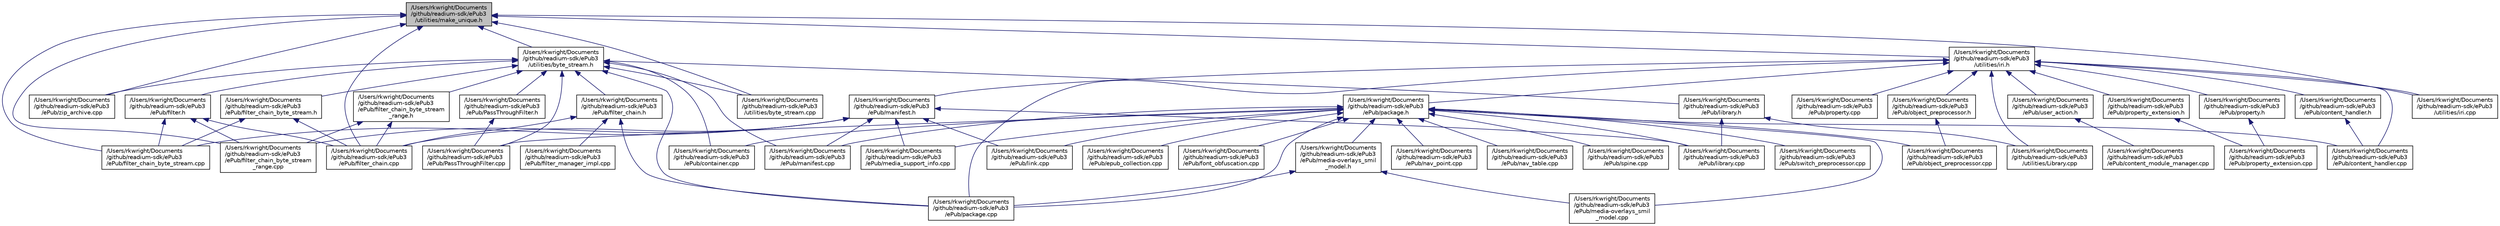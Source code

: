 digraph "/Users/rkwright/Documents/github/readium-sdk/ePub3/utilities/make_unique.h"
{
  edge [fontname="Helvetica",fontsize="10",labelfontname="Helvetica",labelfontsize="10"];
  node [fontname="Helvetica",fontsize="10",shape=record];
  Node1 [label="/Users/rkwright/Documents\l/github/readium-sdk/ePub3\l/utilities/make_unique.h",height=0.2,width=0.4,color="black", fillcolor="grey75", style="filled" fontcolor="black"];
  Node1 -> Node2 [dir="back",color="midnightblue",fontsize="10",style="solid",fontname="Helvetica"];
  Node2 [label="/Users/rkwright/Documents\l/github/readium-sdk/ePub3\l/ePub/filter_chain.cpp",height=0.2,width=0.4,color="black", fillcolor="white", style="filled",URL="$filter__chain_8cpp.xhtml"];
  Node1 -> Node3 [dir="back",color="midnightblue",fontsize="10",style="solid",fontname="Helvetica"];
  Node3 [label="/Users/rkwright/Documents\l/github/readium-sdk/ePub3\l/ePub/filter_chain_byte_stream.cpp",height=0.2,width=0.4,color="black", fillcolor="white", style="filled",URL="$filter__chain__byte__stream_8cpp.xhtml"];
  Node1 -> Node4 [dir="back",color="midnightblue",fontsize="10",style="solid",fontname="Helvetica"];
  Node4 [label="/Users/rkwright/Documents\l/github/readium-sdk/ePub3\l/ePub/filter_chain_byte_stream\l_range.cpp",height=0.2,width=0.4,color="black", fillcolor="white", style="filled",URL="$filter__chain__byte__stream__range_8cpp.xhtml"];
  Node1 -> Node5 [dir="back",color="midnightblue",fontsize="10",style="solid",fontname="Helvetica"];
  Node5 [label="/Users/rkwright/Documents\l/github/readium-sdk/ePub3\l/ePub/zip_archive.cpp",height=0.2,width=0.4,color="black", fillcolor="white", style="filled",URL="$zip__archive_8cpp.xhtml"];
  Node1 -> Node6 [dir="back",color="midnightblue",fontsize="10",style="solid",fontname="Helvetica"];
  Node6 [label="/Users/rkwright/Documents\l/github/readium-sdk/ePub3\l/utilities/byte_stream.h",height=0.2,width=0.4,color="black", fillcolor="white", style="filled",URL="$byte__stream_8h.xhtml"];
  Node6 -> Node7 [dir="back",color="midnightblue",fontsize="10",style="solid",fontname="Helvetica"];
  Node7 [label="/Users/rkwright/Documents\l/github/readium-sdk/ePub3\l/ePub/container.cpp",height=0.2,width=0.4,color="black", fillcolor="white", style="filled",URL="$container_8cpp.xhtml"];
  Node6 -> Node8 [dir="back",color="midnightblue",fontsize="10",style="solid",fontname="Helvetica"];
  Node8 [label="/Users/rkwright/Documents\l/github/readium-sdk/ePub3\l/ePub/filter.h",height=0.2,width=0.4,color="black", fillcolor="white", style="filled",URL="$filter_8h.xhtml"];
  Node8 -> Node2 [dir="back",color="midnightblue",fontsize="10",style="solid",fontname="Helvetica"];
  Node8 -> Node3 [dir="back",color="midnightblue",fontsize="10",style="solid",fontname="Helvetica"];
  Node8 -> Node4 [dir="back",color="midnightblue",fontsize="10",style="solid",fontname="Helvetica"];
  Node6 -> Node9 [dir="back",color="midnightblue",fontsize="10",style="solid",fontname="Helvetica"];
  Node9 [label="/Users/rkwright/Documents\l/github/readium-sdk/ePub3\l/ePub/filter_chain.h",height=0.2,width=0.4,color="black", fillcolor="white", style="filled",URL="$filter__chain_8h.xhtml"];
  Node9 -> Node2 [dir="back",color="midnightblue",fontsize="10",style="solid",fontname="Helvetica"];
  Node9 -> Node10 [dir="back",color="midnightblue",fontsize="10",style="solid",fontname="Helvetica"];
  Node10 [label="/Users/rkwright/Documents\l/github/readium-sdk/ePub3\l/ePub/filter_manager_impl.cpp",height=0.2,width=0.4,color="black", fillcolor="white", style="filled",URL="$filter__manager__impl_8cpp.xhtml"];
  Node9 -> Node11 [dir="back",color="midnightblue",fontsize="10",style="solid",fontname="Helvetica"];
  Node11 [label="/Users/rkwright/Documents\l/github/readium-sdk/ePub3\l/ePub/package.cpp",height=0.2,width=0.4,color="black", fillcolor="white", style="filled",URL="$package_8cpp.xhtml"];
  Node6 -> Node12 [dir="back",color="midnightblue",fontsize="10",style="solid",fontname="Helvetica"];
  Node12 [label="/Users/rkwright/Documents\l/github/readium-sdk/ePub3\l/ePub/filter_chain_byte_stream.h",height=0.2,width=0.4,color="black", fillcolor="white", style="filled",URL="$filter__chain__byte__stream_8h.xhtml"];
  Node12 -> Node2 [dir="back",color="midnightblue",fontsize="10",style="solid",fontname="Helvetica"];
  Node12 -> Node3 [dir="back",color="midnightblue",fontsize="10",style="solid",fontname="Helvetica"];
  Node6 -> Node13 [dir="back",color="midnightblue",fontsize="10",style="solid",fontname="Helvetica"];
  Node13 [label="/Users/rkwright/Documents\l/github/readium-sdk/ePub3\l/ePub/filter_chain_byte_stream\l_range.h",height=0.2,width=0.4,color="black", fillcolor="white", style="filled",URL="$filter__chain__byte__stream__range_8h.xhtml"];
  Node13 -> Node2 [dir="back",color="midnightblue",fontsize="10",style="solid",fontname="Helvetica"];
  Node13 -> Node4 [dir="back",color="midnightblue",fontsize="10",style="solid",fontname="Helvetica"];
  Node6 -> Node14 [dir="back",color="midnightblue",fontsize="10",style="solid",fontname="Helvetica"];
  Node14 [label="/Users/rkwright/Documents\l/github/readium-sdk/ePub3\l/ePub/library.h",height=0.2,width=0.4,color="black", fillcolor="white", style="filled",URL="$library_8h.xhtml"];
  Node14 -> Node15 [dir="back",color="midnightblue",fontsize="10",style="solid",fontname="Helvetica"];
  Node15 [label="/Users/rkwright/Documents\l/github/readium-sdk/ePub3\l/ePub/library.cpp",height=0.2,width=0.4,color="black", fillcolor="white", style="filled",URL="$e_pub_2library_8cpp.xhtml"];
  Node14 -> Node16 [dir="back",color="midnightblue",fontsize="10",style="solid",fontname="Helvetica"];
  Node16 [label="/Users/rkwright/Documents\l/github/readium-sdk/ePub3\l/utilities/Library.cpp",height=0.2,width=0.4,color="black", fillcolor="white", style="filled",URL="$utilities_2library_8cpp.xhtml"];
  Node6 -> Node17 [dir="back",color="midnightblue",fontsize="10",style="solid",fontname="Helvetica"];
  Node17 [label="/Users/rkwright/Documents\l/github/readium-sdk/ePub3\l/ePub/manifest.cpp",height=0.2,width=0.4,color="black", fillcolor="white", style="filled",URL="$manifest_8cpp.xhtml"];
  Node6 -> Node11 [dir="back",color="midnightblue",fontsize="10",style="solid",fontname="Helvetica"];
  Node6 -> Node18 [dir="back",color="midnightblue",fontsize="10",style="solid",fontname="Helvetica"];
  Node18 [label="/Users/rkwright/Documents\l/github/readium-sdk/ePub3\l/ePub/PassThroughFilter.h",height=0.2,width=0.4,color="black", fillcolor="white", style="filled",URL="$_pass_through_filter_8h.xhtml"];
  Node18 -> Node19 [dir="back",color="midnightblue",fontsize="10",style="solid",fontname="Helvetica"];
  Node19 [label="/Users/rkwright/Documents\l/github/readium-sdk/ePub3\l/ePub/PassThroughFilter.cpp",height=0.2,width=0.4,color="black", fillcolor="white", style="filled",URL="$_pass_through_filter_8cpp.xhtml"];
  Node6 -> Node19 [dir="back",color="midnightblue",fontsize="10",style="solid",fontname="Helvetica"];
  Node6 -> Node5 [dir="back",color="midnightblue",fontsize="10",style="solid",fontname="Helvetica"];
  Node6 -> Node20 [dir="back",color="midnightblue",fontsize="10",style="solid",fontname="Helvetica"];
  Node20 [label="/Users/rkwright/Documents\l/github/readium-sdk/ePub3\l/utilities/byte_stream.cpp",height=0.2,width=0.4,color="black", fillcolor="white", style="filled",URL="$byte__stream_8cpp.xhtml"];
  Node1 -> Node20 [dir="back",color="midnightblue",fontsize="10",style="solid",fontname="Helvetica"];
  Node1 -> Node21 [dir="back",color="midnightblue",fontsize="10",style="solid",fontname="Helvetica"];
  Node21 [label="/Users/rkwright/Documents\l/github/readium-sdk/ePub3\l/utilities/iri.h",height=0.2,width=0.4,color="black", fillcolor="white", style="filled",URL="$iri_8h.xhtml"];
  Node21 -> Node22 [dir="back",color="midnightblue",fontsize="10",style="solid",fontname="Helvetica"];
  Node22 [label="/Users/rkwright/Documents\l/github/readium-sdk/ePub3\l/ePub/package.h",height=0.2,width=0.4,color="black", fillcolor="white", style="filled",URL="$package_8h.xhtml"];
  Node22 -> Node7 [dir="back",color="midnightblue",fontsize="10",style="solid",fontname="Helvetica"];
  Node22 -> Node23 [dir="back",color="midnightblue",fontsize="10",style="solid",fontname="Helvetica"];
  Node23 [label="/Users/rkwright/Documents\l/github/readium-sdk/ePub3\l/ePub/content_handler.cpp",height=0.2,width=0.4,color="black", fillcolor="white", style="filled",URL="$content__handler_8cpp.xhtml"];
  Node22 -> Node24 [dir="back",color="midnightblue",fontsize="10",style="solid",fontname="Helvetica"];
  Node24 [label="/Users/rkwright/Documents\l/github/readium-sdk/ePub3\l/ePub/epub_collection.cpp",height=0.2,width=0.4,color="black", fillcolor="white", style="filled",URL="$epub__collection_8cpp.xhtml"];
  Node22 -> Node25 [dir="back",color="midnightblue",fontsize="10",style="solid",fontname="Helvetica"];
  Node25 [label="/Users/rkwright/Documents\l/github/readium-sdk/ePub3\l/ePub/font_obfuscation.cpp",height=0.2,width=0.4,color="black", fillcolor="white", style="filled",URL="$font__obfuscation_8cpp.xhtml"];
  Node22 -> Node15 [dir="back",color="midnightblue",fontsize="10",style="solid",fontname="Helvetica"];
  Node22 -> Node26 [dir="back",color="midnightblue",fontsize="10",style="solid",fontname="Helvetica"];
  Node26 [label="/Users/rkwright/Documents\l/github/readium-sdk/ePub3\l/ePub/link.cpp",height=0.2,width=0.4,color="black", fillcolor="white", style="filled",URL="$link_8cpp.xhtml"];
  Node22 -> Node17 [dir="back",color="midnightblue",fontsize="10",style="solid",fontname="Helvetica"];
  Node22 -> Node27 [dir="back",color="midnightblue",fontsize="10",style="solid",fontname="Helvetica"];
  Node27 [label="/Users/rkwright/Documents\l/github/readium-sdk/ePub3\l/ePub/media-overlays_smil\l_model.h",height=0.2,width=0.4,color="black", fillcolor="white", style="filled",URL="$media-overlays__smil__model_8h.xhtml"];
  Node27 -> Node28 [dir="back",color="midnightblue",fontsize="10",style="solid",fontname="Helvetica"];
  Node28 [label="/Users/rkwright/Documents\l/github/readium-sdk/ePub3\l/ePub/media-overlays_smil\l_model.cpp",height=0.2,width=0.4,color="black", fillcolor="white", style="filled",URL="$media-overlays__smil__model_8cpp.xhtml"];
  Node27 -> Node11 [dir="back",color="midnightblue",fontsize="10",style="solid",fontname="Helvetica"];
  Node22 -> Node28 [dir="back",color="midnightblue",fontsize="10",style="solid",fontname="Helvetica"];
  Node22 -> Node29 [dir="back",color="midnightblue",fontsize="10",style="solid",fontname="Helvetica"];
  Node29 [label="/Users/rkwright/Documents\l/github/readium-sdk/ePub3\l/ePub/media_support_info.cpp",height=0.2,width=0.4,color="black", fillcolor="white", style="filled",URL="$media__support__info_8cpp.xhtml"];
  Node22 -> Node30 [dir="back",color="midnightblue",fontsize="10",style="solid",fontname="Helvetica"];
  Node30 [label="/Users/rkwright/Documents\l/github/readium-sdk/ePub3\l/ePub/nav_point.cpp",height=0.2,width=0.4,color="black", fillcolor="white", style="filled",URL="$nav__point_8cpp.xhtml"];
  Node22 -> Node31 [dir="back",color="midnightblue",fontsize="10",style="solid",fontname="Helvetica"];
  Node31 [label="/Users/rkwright/Documents\l/github/readium-sdk/ePub3\l/ePub/nav_table.cpp",height=0.2,width=0.4,color="black", fillcolor="white", style="filled",URL="$nav__table_8cpp.xhtml"];
  Node22 -> Node32 [dir="back",color="midnightblue",fontsize="10",style="solid",fontname="Helvetica"];
  Node32 [label="/Users/rkwright/Documents\l/github/readium-sdk/ePub3\l/ePub/object_preprocessor.cpp",height=0.2,width=0.4,color="black", fillcolor="white", style="filled",URL="$object__preprocessor_8cpp.xhtml"];
  Node22 -> Node11 [dir="back",color="midnightblue",fontsize="10",style="solid",fontname="Helvetica"];
  Node22 -> Node19 [dir="back",color="midnightblue",fontsize="10",style="solid",fontname="Helvetica"];
  Node22 -> Node33 [dir="back",color="midnightblue",fontsize="10",style="solid",fontname="Helvetica"];
  Node33 [label="/Users/rkwright/Documents\l/github/readium-sdk/ePub3\l/ePub/spine.cpp",height=0.2,width=0.4,color="black", fillcolor="white", style="filled",URL="$spine_8cpp.xhtml"];
  Node22 -> Node34 [dir="back",color="midnightblue",fontsize="10",style="solid",fontname="Helvetica"];
  Node34 [label="/Users/rkwright/Documents\l/github/readium-sdk/ePub3\l/ePub/switch_preprocessor.cpp",height=0.2,width=0.4,color="black", fillcolor="white", style="filled",URL="$switch__preprocessor_8cpp.xhtml"];
  Node21 -> Node35 [dir="back",color="midnightblue",fontsize="10",style="solid",fontname="Helvetica"];
  Node35 [label="/Users/rkwright/Documents\l/github/readium-sdk/ePub3\l/ePub/content_handler.h",height=0.2,width=0.4,color="black", fillcolor="white", style="filled",URL="$content__handler_8h.xhtml"];
  Node35 -> Node23 [dir="back",color="midnightblue",fontsize="10",style="solid",fontname="Helvetica"];
  Node21 -> Node23 [dir="back",color="midnightblue",fontsize="10",style="solid",fontname="Helvetica"];
  Node21 -> Node36 [dir="back",color="midnightblue",fontsize="10",style="solid",fontname="Helvetica"];
  Node36 [label="/Users/rkwright/Documents\l/github/readium-sdk/ePub3\l/ePub/user_action.h",height=0.2,width=0.4,color="black", fillcolor="white", style="filled",URL="$user__action_8h.xhtml"];
  Node36 -> Node37 [dir="back",color="midnightblue",fontsize="10",style="solid",fontname="Helvetica"];
  Node37 [label="/Users/rkwright/Documents\l/github/readium-sdk/ePub3\l/ePub/content_module_manager.cpp",height=0.2,width=0.4,color="black", fillcolor="white", style="filled",URL="$content__module__manager_8cpp.xhtml"];
  Node21 -> Node38 [dir="back",color="midnightblue",fontsize="10",style="solid",fontname="Helvetica"];
  Node38 [label="/Users/rkwright/Documents\l/github/readium-sdk/ePub3\l/ePub/manifest.h",height=0.2,width=0.4,color="black", fillcolor="white", style="filled",URL="$manifest_8h.xhtml"];
  Node38 -> Node2 [dir="back",color="midnightblue",fontsize="10",style="solid",fontname="Helvetica"];
  Node38 -> Node3 [dir="back",color="midnightblue",fontsize="10",style="solid",fontname="Helvetica"];
  Node38 -> Node4 [dir="back",color="midnightblue",fontsize="10",style="solid",fontname="Helvetica"];
  Node38 -> Node15 [dir="back",color="midnightblue",fontsize="10",style="solid",fontname="Helvetica"];
  Node38 -> Node26 [dir="back",color="midnightblue",fontsize="10",style="solid",fontname="Helvetica"];
  Node38 -> Node17 [dir="back",color="midnightblue",fontsize="10",style="solid",fontname="Helvetica"];
  Node38 -> Node29 [dir="back",color="midnightblue",fontsize="10",style="solid",fontname="Helvetica"];
  Node21 -> Node39 [dir="back",color="midnightblue",fontsize="10",style="solid",fontname="Helvetica"];
  Node39 [label="/Users/rkwright/Documents\l/github/readium-sdk/ePub3\l/ePub/object_preprocessor.h",height=0.2,width=0.4,color="black", fillcolor="white", style="filled",URL="$object__preprocessor_8h.xhtml"];
  Node39 -> Node32 [dir="back",color="midnightblue",fontsize="10",style="solid",fontname="Helvetica"];
  Node21 -> Node11 [dir="back",color="midnightblue",fontsize="10",style="solid",fontname="Helvetica"];
  Node21 -> Node40 [dir="back",color="midnightblue",fontsize="10",style="solid",fontname="Helvetica"];
  Node40 [label="/Users/rkwright/Documents\l/github/readium-sdk/ePub3\l/ePub/property.cpp",height=0.2,width=0.4,color="black", fillcolor="white", style="filled",URL="$property_8cpp.xhtml"];
  Node21 -> Node41 [dir="back",color="midnightblue",fontsize="10",style="solid",fontname="Helvetica"];
  Node41 [label="/Users/rkwright/Documents\l/github/readium-sdk/ePub3\l/ePub/property.h",height=0.2,width=0.4,color="black", fillcolor="white", style="filled",URL="$property_8h.xhtml"];
  Node41 -> Node42 [dir="back",color="midnightblue",fontsize="10",style="solid",fontname="Helvetica"];
  Node42 [label="/Users/rkwright/Documents\l/github/readium-sdk/ePub3\l/ePub/property_extension.cpp",height=0.2,width=0.4,color="black", fillcolor="white", style="filled",URL="$property__extension_8cpp.xhtml"];
  Node21 -> Node43 [dir="back",color="midnightblue",fontsize="10",style="solid",fontname="Helvetica"];
  Node43 [label="/Users/rkwright/Documents\l/github/readium-sdk/ePub3\l/ePub/property_extension.h",height=0.2,width=0.4,color="black", fillcolor="white", style="filled",URL="$property__extension_8h.xhtml"];
  Node43 -> Node42 [dir="back",color="midnightblue",fontsize="10",style="solid",fontname="Helvetica"];
  Node21 -> Node44 [dir="back",color="midnightblue",fontsize="10",style="solid",fontname="Helvetica"];
  Node44 [label="/Users/rkwright/Documents\l/github/readium-sdk/ePub3\l/utilities/iri.cpp",height=0.2,width=0.4,color="black", fillcolor="white", style="filled",URL="$iri_8cpp.xhtml"];
  Node21 -> Node16 [dir="back",color="midnightblue",fontsize="10",style="solid",fontname="Helvetica"];
  Node1 -> Node44 [dir="back",color="midnightblue",fontsize="10",style="solid",fontname="Helvetica"];
}
